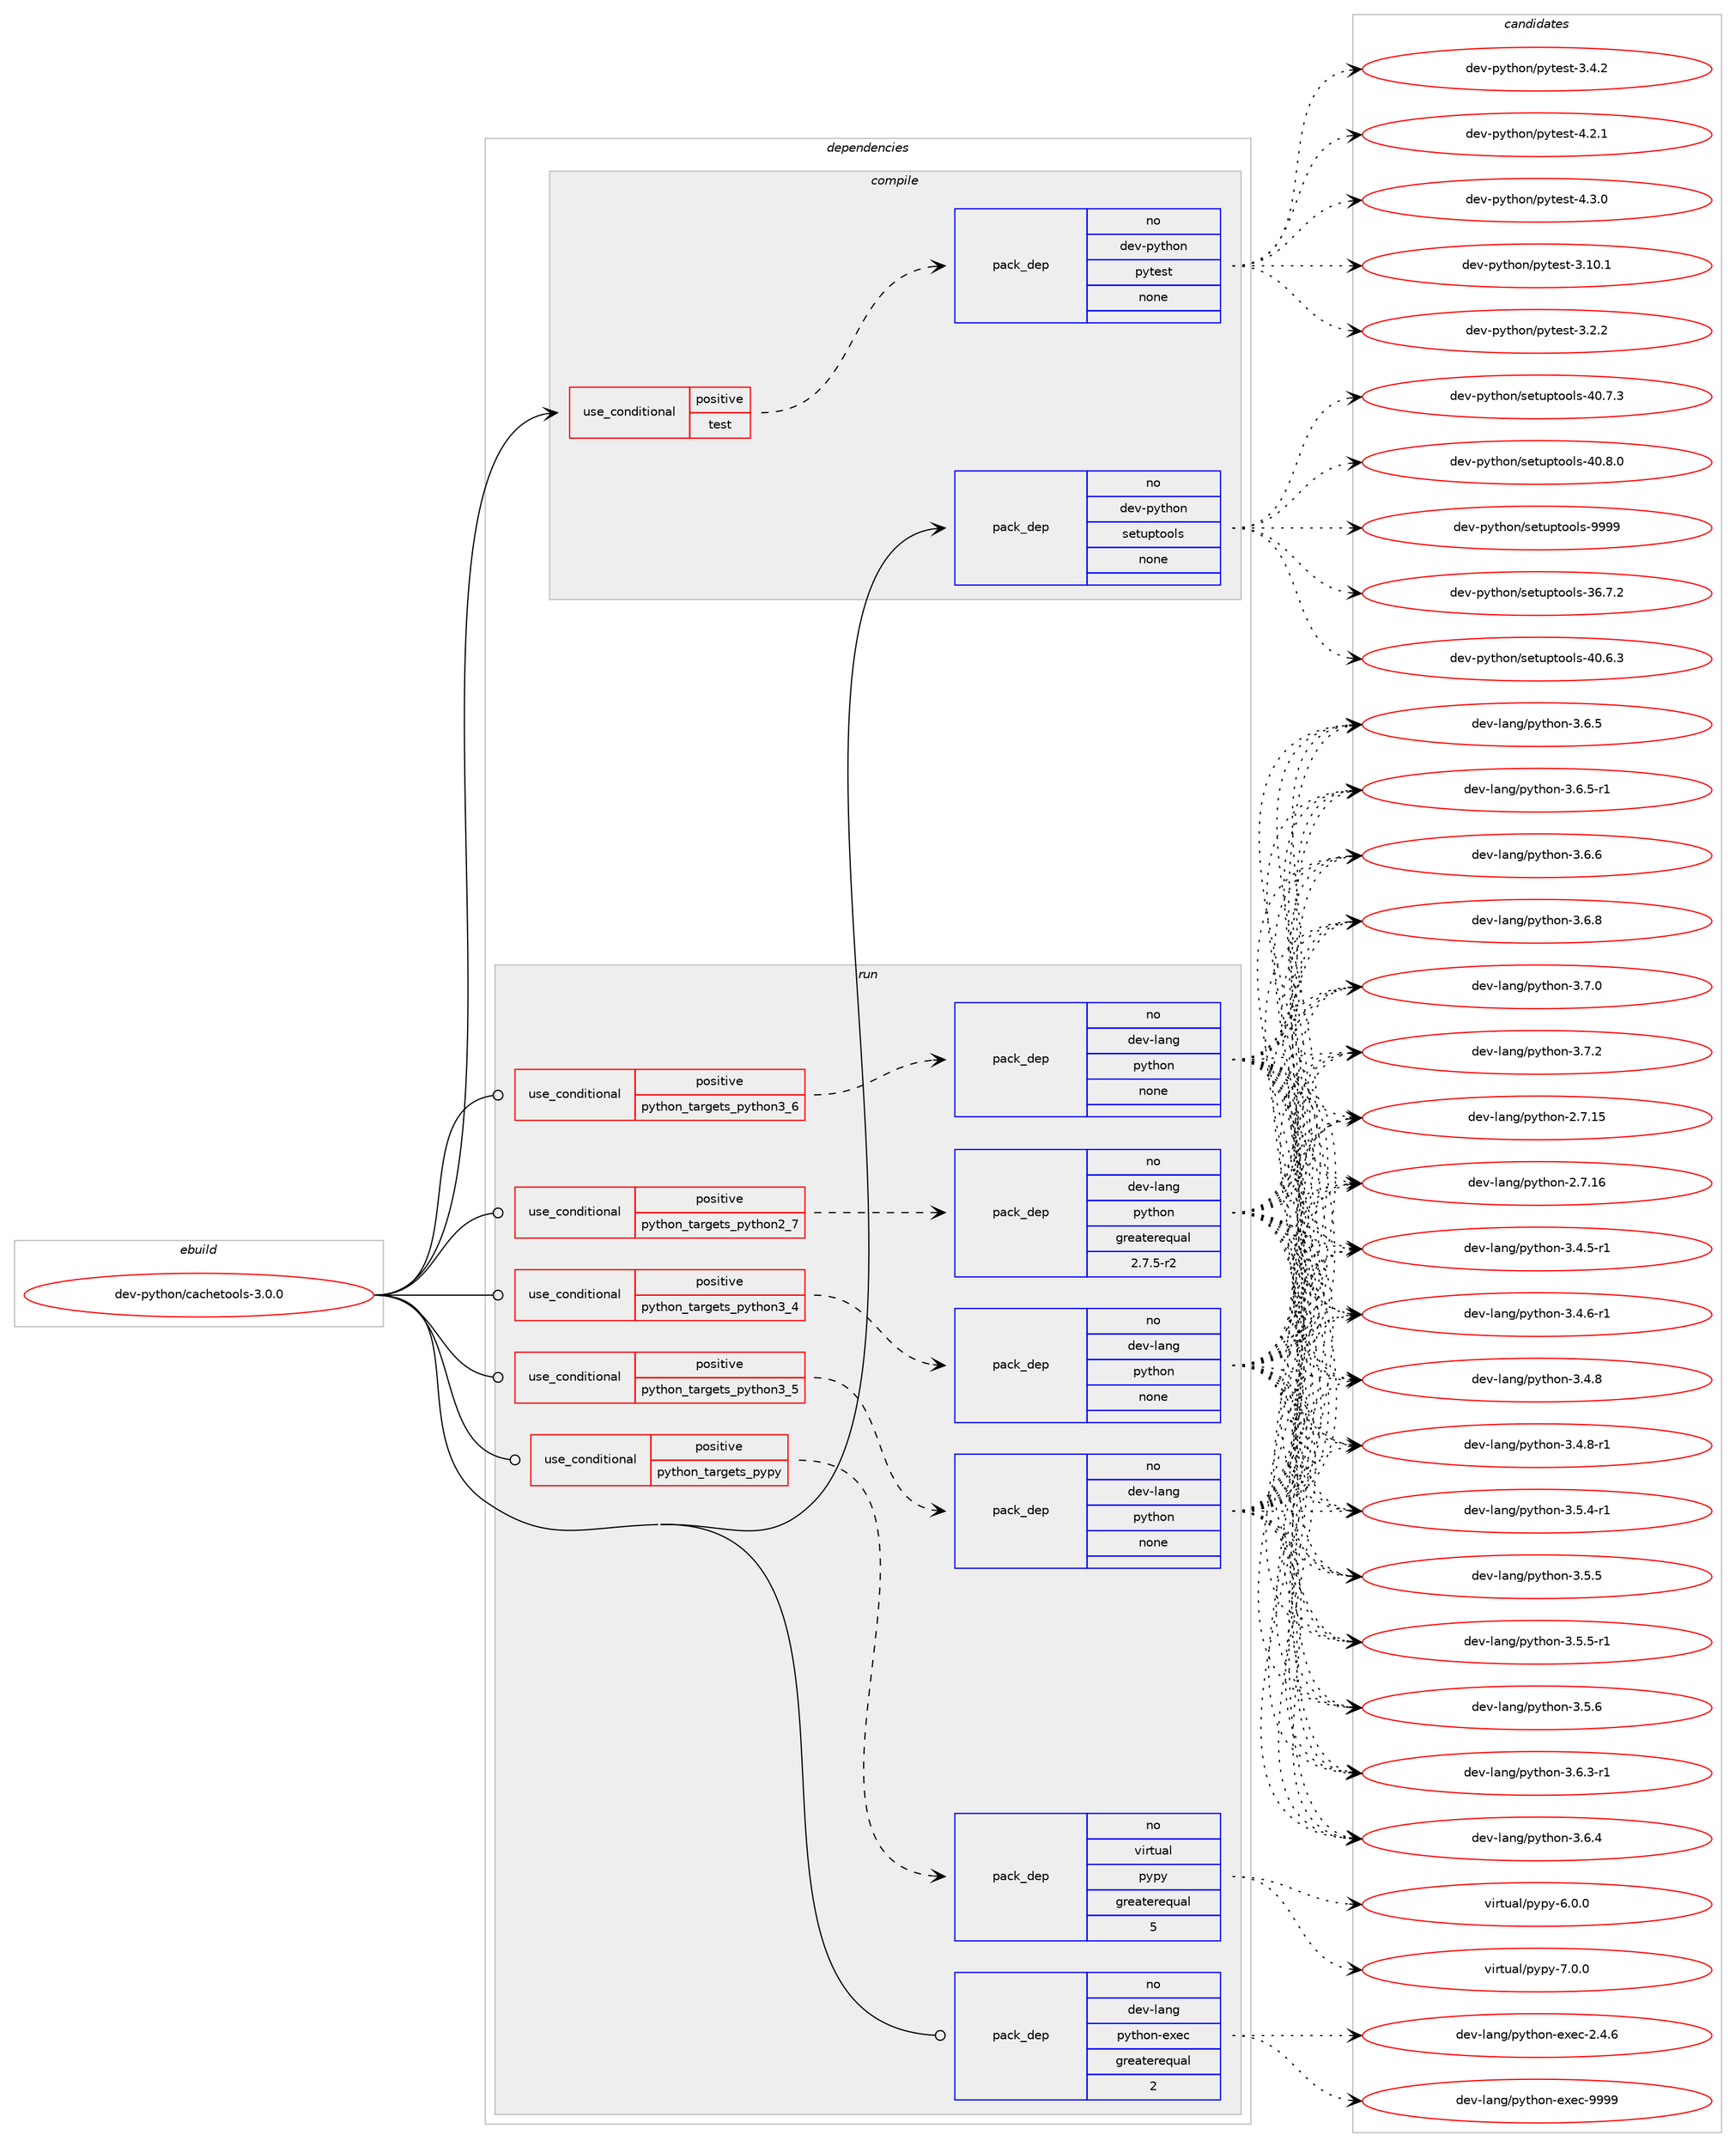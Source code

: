 digraph prolog {

# *************
# Graph options
# *************

newrank=true;
concentrate=true;
compound=true;
graph [rankdir=LR,fontname=Helvetica,fontsize=10,ranksep=1.5];#, ranksep=2.5, nodesep=0.2];
edge  [arrowhead=vee];
node  [fontname=Helvetica,fontsize=10];

# **********
# The ebuild
# **********

subgraph cluster_leftcol {
color=gray;
rank=same;
label=<<i>ebuild</i>>;
id [label="dev-python/cachetools-3.0.0", color=red, width=4, href="../dev-python/cachetools-3.0.0.svg"];
}

# ****************
# The dependencies
# ****************

subgraph cluster_midcol {
color=gray;
label=<<i>dependencies</i>>;
subgraph cluster_compile {
fillcolor="#eeeeee";
style=filled;
label=<<i>compile</i>>;
subgraph cond371977 {
dependency1402176 [label=<<TABLE BORDER="0" CELLBORDER="1" CELLSPACING="0" CELLPADDING="4"><TR><TD ROWSPAN="3" CELLPADDING="10">use_conditional</TD></TR><TR><TD>positive</TD></TR><TR><TD>test</TD></TR></TABLE>>, shape=none, color=red];
subgraph pack1006966 {
dependency1402177 [label=<<TABLE BORDER="0" CELLBORDER="1" CELLSPACING="0" CELLPADDING="4" WIDTH="220"><TR><TD ROWSPAN="6" CELLPADDING="30">pack_dep</TD></TR><TR><TD WIDTH="110">no</TD></TR><TR><TD>dev-python</TD></TR><TR><TD>pytest</TD></TR><TR><TD>none</TD></TR><TR><TD></TD></TR></TABLE>>, shape=none, color=blue];
}
dependency1402176:e -> dependency1402177:w [weight=20,style="dashed",arrowhead="vee"];
}
id:e -> dependency1402176:w [weight=20,style="solid",arrowhead="vee"];
subgraph pack1006967 {
dependency1402178 [label=<<TABLE BORDER="0" CELLBORDER="1" CELLSPACING="0" CELLPADDING="4" WIDTH="220"><TR><TD ROWSPAN="6" CELLPADDING="30">pack_dep</TD></TR><TR><TD WIDTH="110">no</TD></TR><TR><TD>dev-python</TD></TR><TR><TD>setuptools</TD></TR><TR><TD>none</TD></TR><TR><TD></TD></TR></TABLE>>, shape=none, color=blue];
}
id:e -> dependency1402178:w [weight=20,style="solid",arrowhead="vee"];
}
subgraph cluster_compileandrun {
fillcolor="#eeeeee";
style=filled;
label=<<i>compile and run</i>>;
}
subgraph cluster_run {
fillcolor="#eeeeee";
style=filled;
label=<<i>run</i>>;
subgraph cond371978 {
dependency1402179 [label=<<TABLE BORDER="0" CELLBORDER="1" CELLSPACING="0" CELLPADDING="4"><TR><TD ROWSPAN="3" CELLPADDING="10">use_conditional</TD></TR><TR><TD>positive</TD></TR><TR><TD>python_targets_pypy</TD></TR></TABLE>>, shape=none, color=red];
subgraph pack1006968 {
dependency1402180 [label=<<TABLE BORDER="0" CELLBORDER="1" CELLSPACING="0" CELLPADDING="4" WIDTH="220"><TR><TD ROWSPAN="6" CELLPADDING="30">pack_dep</TD></TR><TR><TD WIDTH="110">no</TD></TR><TR><TD>virtual</TD></TR><TR><TD>pypy</TD></TR><TR><TD>greaterequal</TD></TR><TR><TD>5</TD></TR></TABLE>>, shape=none, color=blue];
}
dependency1402179:e -> dependency1402180:w [weight=20,style="dashed",arrowhead="vee"];
}
id:e -> dependency1402179:w [weight=20,style="solid",arrowhead="odot"];
subgraph cond371979 {
dependency1402181 [label=<<TABLE BORDER="0" CELLBORDER="1" CELLSPACING="0" CELLPADDING="4"><TR><TD ROWSPAN="3" CELLPADDING="10">use_conditional</TD></TR><TR><TD>positive</TD></TR><TR><TD>python_targets_python2_7</TD></TR></TABLE>>, shape=none, color=red];
subgraph pack1006969 {
dependency1402182 [label=<<TABLE BORDER="0" CELLBORDER="1" CELLSPACING="0" CELLPADDING="4" WIDTH="220"><TR><TD ROWSPAN="6" CELLPADDING="30">pack_dep</TD></TR><TR><TD WIDTH="110">no</TD></TR><TR><TD>dev-lang</TD></TR><TR><TD>python</TD></TR><TR><TD>greaterequal</TD></TR><TR><TD>2.7.5-r2</TD></TR></TABLE>>, shape=none, color=blue];
}
dependency1402181:e -> dependency1402182:w [weight=20,style="dashed",arrowhead="vee"];
}
id:e -> dependency1402181:w [weight=20,style="solid",arrowhead="odot"];
subgraph cond371980 {
dependency1402183 [label=<<TABLE BORDER="0" CELLBORDER="1" CELLSPACING="0" CELLPADDING="4"><TR><TD ROWSPAN="3" CELLPADDING="10">use_conditional</TD></TR><TR><TD>positive</TD></TR><TR><TD>python_targets_python3_4</TD></TR></TABLE>>, shape=none, color=red];
subgraph pack1006970 {
dependency1402184 [label=<<TABLE BORDER="0" CELLBORDER="1" CELLSPACING="0" CELLPADDING="4" WIDTH="220"><TR><TD ROWSPAN="6" CELLPADDING="30">pack_dep</TD></TR><TR><TD WIDTH="110">no</TD></TR><TR><TD>dev-lang</TD></TR><TR><TD>python</TD></TR><TR><TD>none</TD></TR><TR><TD></TD></TR></TABLE>>, shape=none, color=blue];
}
dependency1402183:e -> dependency1402184:w [weight=20,style="dashed",arrowhead="vee"];
}
id:e -> dependency1402183:w [weight=20,style="solid",arrowhead="odot"];
subgraph cond371981 {
dependency1402185 [label=<<TABLE BORDER="0" CELLBORDER="1" CELLSPACING="0" CELLPADDING="4"><TR><TD ROWSPAN="3" CELLPADDING="10">use_conditional</TD></TR><TR><TD>positive</TD></TR><TR><TD>python_targets_python3_5</TD></TR></TABLE>>, shape=none, color=red];
subgraph pack1006971 {
dependency1402186 [label=<<TABLE BORDER="0" CELLBORDER="1" CELLSPACING="0" CELLPADDING="4" WIDTH="220"><TR><TD ROWSPAN="6" CELLPADDING="30">pack_dep</TD></TR><TR><TD WIDTH="110">no</TD></TR><TR><TD>dev-lang</TD></TR><TR><TD>python</TD></TR><TR><TD>none</TD></TR><TR><TD></TD></TR></TABLE>>, shape=none, color=blue];
}
dependency1402185:e -> dependency1402186:w [weight=20,style="dashed",arrowhead="vee"];
}
id:e -> dependency1402185:w [weight=20,style="solid",arrowhead="odot"];
subgraph cond371982 {
dependency1402187 [label=<<TABLE BORDER="0" CELLBORDER="1" CELLSPACING="0" CELLPADDING="4"><TR><TD ROWSPAN="3" CELLPADDING="10">use_conditional</TD></TR><TR><TD>positive</TD></TR><TR><TD>python_targets_python3_6</TD></TR></TABLE>>, shape=none, color=red];
subgraph pack1006972 {
dependency1402188 [label=<<TABLE BORDER="0" CELLBORDER="1" CELLSPACING="0" CELLPADDING="4" WIDTH="220"><TR><TD ROWSPAN="6" CELLPADDING="30">pack_dep</TD></TR><TR><TD WIDTH="110">no</TD></TR><TR><TD>dev-lang</TD></TR><TR><TD>python</TD></TR><TR><TD>none</TD></TR><TR><TD></TD></TR></TABLE>>, shape=none, color=blue];
}
dependency1402187:e -> dependency1402188:w [weight=20,style="dashed",arrowhead="vee"];
}
id:e -> dependency1402187:w [weight=20,style="solid",arrowhead="odot"];
subgraph pack1006973 {
dependency1402189 [label=<<TABLE BORDER="0" CELLBORDER="1" CELLSPACING="0" CELLPADDING="4" WIDTH="220"><TR><TD ROWSPAN="6" CELLPADDING="30">pack_dep</TD></TR><TR><TD WIDTH="110">no</TD></TR><TR><TD>dev-lang</TD></TR><TR><TD>python-exec</TD></TR><TR><TD>greaterequal</TD></TR><TR><TD>2</TD></TR></TABLE>>, shape=none, color=blue];
}
id:e -> dependency1402189:w [weight=20,style="solid",arrowhead="odot"];
}
}

# **************
# The candidates
# **************

subgraph cluster_choices {
rank=same;
color=gray;
label=<<i>candidates</i>>;

subgraph choice1006966 {
color=black;
nodesep=1;
choice100101118451121211161041111104711212111610111511645514649484649 [label="dev-python/pytest-3.10.1", color=red, width=4,href="../dev-python/pytest-3.10.1.svg"];
choice1001011184511212111610411111047112121116101115116455146504650 [label="dev-python/pytest-3.2.2", color=red, width=4,href="../dev-python/pytest-3.2.2.svg"];
choice1001011184511212111610411111047112121116101115116455146524650 [label="dev-python/pytest-3.4.2", color=red, width=4,href="../dev-python/pytest-3.4.2.svg"];
choice1001011184511212111610411111047112121116101115116455246504649 [label="dev-python/pytest-4.2.1", color=red, width=4,href="../dev-python/pytest-4.2.1.svg"];
choice1001011184511212111610411111047112121116101115116455246514648 [label="dev-python/pytest-4.3.0", color=red, width=4,href="../dev-python/pytest-4.3.0.svg"];
dependency1402177:e -> choice100101118451121211161041111104711212111610111511645514649484649:w [style=dotted,weight="100"];
dependency1402177:e -> choice1001011184511212111610411111047112121116101115116455146504650:w [style=dotted,weight="100"];
dependency1402177:e -> choice1001011184511212111610411111047112121116101115116455146524650:w [style=dotted,weight="100"];
dependency1402177:e -> choice1001011184511212111610411111047112121116101115116455246504649:w [style=dotted,weight="100"];
dependency1402177:e -> choice1001011184511212111610411111047112121116101115116455246514648:w [style=dotted,weight="100"];
}
subgraph choice1006967 {
color=black;
nodesep=1;
choice100101118451121211161041111104711510111611711211611111110811545515446554650 [label="dev-python/setuptools-36.7.2", color=red, width=4,href="../dev-python/setuptools-36.7.2.svg"];
choice100101118451121211161041111104711510111611711211611111110811545524846544651 [label="dev-python/setuptools-40.6.3", color=red, width=4,href="../dev-python/setuptools-40.6.3.svg"];
choice100101118451121211161041111104711510111611711211611111110811545524846554651 [label="dev-python/setuptools-40.7.3", color=red, width=4,href="../dev-python/setuptools-40.7.3.svg"];
choice100101118451121211161041111104711510111611711211611111110811545524846564648 [label="dev-python/setuptools-40.8.0", color=red, width=4,href="../dev-python/setuptools-40.8.0.svg"];
choice10010111845112121116104111110471151011161171121161111111081154557575757 [label="dev-python/setuptools-9999", color=red, width=4,href="../dev-python/setuptools-9999.svg"];
dependency1402178:e -> choice100101118451121211161041111104711510111611711211611111110811545515446554650:w [style=dotted,weight="100"];
dependency1402178:e -> choice100101118451121211161041111104711510111611711211611111110811545524846544651:w [style=dotted,weight="100"];
dependency1402178:e -> choice100101118451121211161041111104711510111611711211611111110811545524846554651:w [style=dotted,weight="100"];
dependency1402178:e -> choice100101118451121211161041111104711510111611711211611111110811545524846564648:w [style=dotted,weight="100"];
dependency1402178:e -> choice10010111845112121116104111110471151011161171121161111111081154557575757:w [style=dotted,weight="100"];
}
subgraph choice1006968 {
color=black;
nodesep=1;
choice1181051141161179710847112121112121455446484648 [label="virtual/pypy-6.0.0", color=red, width=4,href="../virtual/pypy-6.0.0.svg"];
choice1181051141161179710847112121112121455546484648 [label="virtual/pypy-7.0.0", color=red, width=4,href="../virtual/pypy-7.0.0.svg"];
dependency1402180:e -> choice1181051141161179710847112121112121455446484648:w [style=dotted,weight="100"];
dependency1402180:e -> choice1181051141161179710847112121112121455546484648:w [style=dotted,weight="100"];
}
subgraph choice1006969 {
color=black;
nodesep=1;
choice10010111845108971101034711212111610411111045504655464953 [label="dev-lang/python-2.7.15", color=red, width=4,href="../dev-lang/python-2.7.15.svg"];
choice10010111845108971101034711212111610411111045504655464954 [label="dev-lang/python-2.7.16", color=red, width=4,href="../dev-lang/python-2.7.16.svg"];
choice1001011184510897110103471121211161041111104551465246534511449 [label="dev-lang/python-3.4.5-r1", color=red, width=4,href="../dev-lang/python-3.4.5-r1.svg"];
choice1001011184510897110103471121211161041111104551465246544511449 [label="dev-lang/python-3.4.6-r1", color=red, width=4,href="../dev-lang/python-3.4.6-r1.svg"];
choice100101118451089711010347112121116104111110455146524656 [label="dev-lang/python-3.4.8", color=red, width=4,href="../dev-lang/python-3.4.8.svg"];
choice1001011184510897110103471121211161041111104551465246564511449 [label="dev-lang/python-3.4.8-r1", color=red, width=4,href="../dev-lang/python-3.4.8-r1.svg"];
choice1001011184510897110103471121211161041111104551465346524511449 [label="dev-lang/python-3.5.4-r1", color=red, width=4,href="../dev-lang/python-3.5.4-r1.svg"];
choice100101118451089711010347112121116104111110455146534653 [label="dev-lang/python-3.5.5", color=red, width=4,href="../dev-lang/python-3.5.5.svg"];
choice1001011184510897110103471121211161041111104551465346534511449 [label="dev-lang/python-3.5.5-r1", color=red, width=4,href="../dev-lang/python-3.5.5-r1.svg"];
choice100101118451089711010347112121116104111110455146534654 [label="dev-lang/python-3.5.6", color=red, width=4,href="../dev-lang/python-3.5.6.svg"];
choice1001011184510897110103471121211161041111104551465446514511449 [label="dev-lang/python-3.6.3-r1", color=red, width=4,href="../dev-lang/python-3.6.3-r1.svg"];
choice100101118451089711010347112121116104111110455146544652 [label="dev-lang/python-3.6.4", color=red, width=4,href="../dev-lang/python-3.6.4.svg"];
choice100101118451089711010347112121116104111110455146544653 [label="dev-lang/python-3.6.5", color=red, width=4,href="../dev-lang/python-3.6.5.svg"];
choice1001011184510897110103471121211161041111104551465446534511449 [label="dev-lang/python-3.6.5-r1", color=red, width=4,href="../dev-lang/python-3.6.5-r1.svg"];
choice100101118451089711010347112121116104111110455146544654 [label="dev-lang/python-3.6.6", color=red, width=4,href="../dev-lang/python-3.6.6.svg"];
choice100101118451089711010347112121116104111110455146544656 [label="dev-lang/python-3.6.8", color=red, width=4,href="../dev-lang/python-3.6.8.svg"];
choice100101118451089711010347112121116104111110455146554648 [label="dev-lang/python-3.7.0", color=red, width=4,href="../dev-lang/python-3.7.0.svg"];
choice100101118451089711010347112121116104111110455146554650 [label="dev-lang/python-3.7.2", color=red, width=4,href="../dev-lang/python-3.7.2.svg"];
dependency1402182:e -> choice10010111845108971101034711212111610411111045504655464953:w [style=dotted,weight="100"];
dependency1402182:e -> choice10010111845108971101034711212111610411111045504655464954:w [style=dotted,weight="100"];
dependency1402182:e -> choice1001011184510897110103471121211161041111104551465246534511449:w [style=dotted,weight="100"];
dependency1402182:e -> choice1001011184510897110103471121211161041111104551465246544511449:w [style=dotted,weight="100"];
dependency1402182:e -> choice100101118451089711010347112121116104111110455146524656:w [style=dotted,weight="100"];
dependency1402182:e -> choice1001011184510897110103471121211161041111104551465246564511449:w [style=dotted,weight="100"];
dependency1402182:e -> choice1001011184510897110103471121211161041111104551465346524511449:w [style=dotted,weight="100"];
dependency1402182:e -> choice100101118451089711010347112121116104111110455146534653:w [style=dotted,weight="100"];
dependency1402182:e -> choice1001011184510897110103471121211161041111104551465346534511449:w [style=dotted,weight="100"];
dependency1402182:e -> choice100101118451089711010347112121116104111110455146534654:w [style=dotted,weight="100"];
dependency1402182:e -> choice1001011184510897110103471121211161041111104551465446514511449:w [style=dotted,weight="100"];
dependency1402182:e -> choice100101118451089711010347112121116104111110455146544652:w [style=dotted,weight="100"];
dependency1402182:e -> choice100101118451089711010347112121116104111110455146544653:w [style=dotted,weight="100"];
dependency1402182:e -> choice1001011184510897110103471121211161041111104551465446534511449:w [style=dotted,weight="100"];
dependency1402182:e -> choice100101118451089711010347112121116104111110455146544654:w [style=dotted,weight="100"];
dependency1402182:e -> choice100101118451089711010347112121116104111110455146544656:w [style=dotted,weight="100"];
dependency1402182:e -> choice100101118451089711010347112121116104111110455146554648:w [style=dotted,weight="100"];
dependency1402182:e -> choice100101118451089711010347112121116104111110455146554650:w [style=dotted,weight="100"];
}
subgraph choice1006970 {
color=black;
nodesep=1;
choice10010111845108971101034711212111610411111045504655464953 [label="dev-lang/python-2.7.15", color=red, width=4,href="../dev-lang/python-2.7.15.svg"];
choice10010111845108971101034711212111610411111045504655464954 [label="dev-lang/python-2.7.16", color=red, width=4,href="../dev-lang/python-2.7.16.svg"];
choice1001011184510897110103471121211161041111104551465246534511449 [label="dev-lang/python-3.4.5-r1", color=red, width=4,href="../dev-lang/python-3.4.5-r1.svg"];
choice1001011184510897110103471121211161041111104551465246544511449 [label="dev-lang/python-3.4.6-r1", color=red, width=4,href="../dev-lang/python-3.4.6-r1.svg"];
choice100101118451089711010347112121116104111110455146524656 [label="dev-lang/python-3.4.8", color=red, width=4,href="../dev-lang/python-3.4.8.svg"];
choice1001011184510897110103471121211161041111104551465246564511449 [label="dev-lang/python-3.4.8-r1", color=red, width=4,href="../dev-lang/python-3.4.8-r1.svg"];
choice1001011184510897110103471121211161041111104551465346524511449 [label="dev-lang/python-3.5.4-r1", color=red, width=4,href="../dev-lang/python-3.5.4-r1.svg"];
choice100101118451089711010347112121116104111110455146534653 [label="dev-lang/python-3.5.5", color=red, width=4,href="../dev-lang/python-3.5.5.svg"];
choice1001011184510897110103471121211161041111104551465346534511449 [label="dev-lang/python-3.5.5-r1", color=red, width=4,href="../dev-lang/python-3.5.5-r1.svg"];
choice100101118451089711010347112121116104111110455146534654 [label="dev-lang/python-3.5.6", color=red, width=4,href="../dev-lang/python-3.5.6.svg"];
choice1001011184510897110103471121211161041111104551465446514511449 [label="dev-lang/python-3.6.3-r1", color=red, width=4,href="../dev-lang/python-3.6.3-r1.svg"];
choice100101118451089711010347112121116104111110455146544652 [label="dev-lang/python-3.6.4", color=red, width=4,href="../dev-lang/python-3.6.4.svg"];
choice100101118451089711010347112121116104111110455146544653 [label="dev-lang/python-3.6.5", color=red, width=4,href="../dev-lang/python-3.6.5.svg"];
choice1001011184510897110103471121211161041111104551465446534511449 [label="dev-lang/python-3.6.5-r1", color=red, width=4,href="../dev-lang/python-3.6.5-r1.svg"];
choice100101118451089711010347112121116104111110455146544654 [label="dev-lang/python-3.6.6", color=red, width=4,href="../dev-lang/python-3.6.6.svg"];
choice100101118451089711010347112121116104111110455146544656 [label="dev-lang/python-3.6.8", color=red, width=4,href="../dev-lang/python-3.6.8.svg"];
choice100101118451089711010347112121116104111110455146554648 [label="dev-lang/python-3.7.0", color=red, width=4,href="../dev-lang/python-3.7.0.svg"];
choice100101118451089711010347112121116104111110455146554650 [label="dev-lang/python-3.7.2", color=red, width=4,href="../dev-lang/python-3.7.2.svg"];
dependency1402184:e -> choice10010111845108971101034711212111610411111045504655464953:w [style=dotted,weight="100"];
dependency1402184:e -> choice10010111845108971101034711212111610411111045504655464954:w [style=dotted,weight="100"];
dependency1402184:e -> choice1001011184510897110103471121211161041111104551465246534511449:w [style=dotted,weight="100"];
dependency1402184:e -> choice1001011184510897110103471121211161041111104551465246544511449:w [style=dotted,weight="100"];
dependency1402184:e -> choice100101118451089711010347112121116104111110455146524656:w [style=dotted,weight="100"];
dependency1402184:e -> choice1001011184510897110103471121211161041111104551465246564511449:w [style=dotted,weight="100"];
dependency1402184:e -> choice1001011184510897110103471121211161041111104551465346524511449:w [style=dotted,weight="100"];
dependency1402184:e -> choice100101118451089711010347112121116104111110455146534653:w [style=dotted,weight="100"];
dependency1402184:e -> choice1001011184510897110103471121211161041111104551465346534511449:w [style=dotted,weight="100"];
dependency1402184:e -> choice100101118451089711010347112121116104111110455146534654:w [style=dotted,weight="100"];
dependency1402184:e -> choice1001011184510897110103471121211161041111104551465446514511449:w [style=dotted,weight="100"];
dependency1402184:e -> choice100101118451089711010347112121116104111110455146544652:w [style=dotted,weight="100"];
dependency1402184:e -> choice100101118451089711010347112121116104111110455146544653:w [style=dotted,weight="100"];
dependency1402184:e -> choice1001011184510897110103471121211161041111104551465446534511449:w [style=dotted,weight="100"];
dependency1402184:e -> choice100101118451089711010347112121116104111110455146544654:w [style=dotted,weight="100"];
dependency1402184:e -> choice100101118451089711010347112121116104111110455146544656:w [style=dotted,weight="100"];
dependency1402184:e -> choice100101118451089711010347112121116104111110455146554648:w [style=dotted,weight="100"];
dependency1402184:e -> choice100101118451089711010347112121116104111110455146554650:w [style=dotted,weight="100"];
}
subgraph choice1006971 {
color=black;
nodesep=1;
choice10010111845108971101034711212111610411111045504655464953 [label="dev-lang/python-2.7.15", color=red, width=4,href="../dev-lang/python-2.7.15.svg"];
choice10010111845108971101034711212111610411111045504655464954 [label="dev-lang/python-2.7.16", color=red, width=4,href="../dev-lang/python-2.7.16.svg"];
choice1001011184510897110103471121211161041111104551465246534511449 [label="dev-lang/python-3.4.5-r1", color=red, width=4,href="../dev-lang/python-3.4.5-r1.svg"];
choice1001011184510897110103471121211161041111104551465246544511449 [label="dev-lang/python-3.4.6-r1", color=red, width=4,href="../dev-lang/python-3.4.6-r1.svg"];
choice100101118451089711010347112121116104111110455146524656 [label="dev-lang/python-3.4.8", color=red, width=4,href="../dev-lang/python-3.4.8.svg"];
choice1001011184510897110103471121211161041111104551465246564511449 [label="dev-lang/python-3.4.8-r1", color=red, width=4,href="../dev-lang/python-3.4.8-r1.svg"];
choice1001011184510897110103471121211161041111104551465346524511449 [label="dev-lang/python-3.5.4-r1", color=red, width=4,href="../dev-lang/python-3.5.4-r1.svg"];
choice100101118451089711010347112121116104111110455146534653 [label="dev-lang/python-3.5.5", color=red, width=4,href="../dev-lang/python-3.5.5.svg"];
choice1001011184510897110103471121211161041111104551465346534511449 [label="dev-lang/python-3.5.5-r1", color=red, width=4,href="../dev-lang/python-3.5.5-r1.svg"];
choice100101118451089711010347112121116104111110455146534654 [label="dev-lang/python-3.5.6", color=red, width=4,href="../dev-lang/python-3.5.6.svg"];
choice1001011184510897110103471121211161041111104551465446514511449 [label="dev-lang/python-3.6.3-r1", color=red, width=4,href="../dev-lang/python-3.6.3-r1.svg"];
choice100101118451089711010347112121116104111110455146544652 [label="dev-lang/python-3.6.4", color=red, width=4,href="../dev-lang/python-3.6.4.svg"];
choice100101118451089711010347112121116104111110455146544653 [label="dev-lang/python-3.6.5", color=red, width=4,href="../dev-lang/python-3.6.5.svg"];
choice1001011184510897110103471121211161041111104551465446534511449 [label="dev-lang/python-3.6.5-r1", color=red, width=4,href="../dev-lang/python-3.6.5-r1.svg"];
choice100101118451089711010347112121116104111110455146544654 [label="dev-lang/python-3.6.6", color=red, width=4,href="../dev-lang/python-3.6.6.svg"];
choice100101118451089711010347112121116104111110455146544656 [label="dev-lang/python-3.6.8", color=red, width=4,href="../dev-lang/python-3.6.8.svg"];
choice100101118451089711010347112121116104111110455146554648 [label="dev-lang/python-3.7.0", color=red, width=4,href="../dev-lang/python-3.7.0.svg"];
choice100101118451089711010347112121116104111110455146554650 [label="dev-lang/python-3.7.2", color=red, width=4,href="../dev-lang/python-3.7.2.svg"];
dependency1402186:e -> choice10010111845108971101034711212111610411111045504655464953:w [style=dotted,weight="100"];
dependency1402186:e -> choice10010111845108971101034711212111610411111045504655464954:w [style=dotted,weight="100"];
dependency1402186:e -> choice1001011184510897110103471121211161041111104551465246534511449:w [style=dotted,weight="100"];
dependency1402186:e -> choice1001011184510897110103471121211161041111104551465246544511449:w [style=dotted,weight="100"];
dependency1402186:e -> choice100101118451089711010347112121116104111110455146524656:w [style=dotted,weight="100"];
dependency1402186:e -> choice1001011184510897110103471121211161041111104551465246564511449:w [style=dotted,weight="100"];
dependency1402186:e -> choice1001011184510897110103471121211161041111104551465346524511449:w [style=dotted,weight="100"];
dependency1402186:e -> choice100101118451089711010347112121116104111110455146534653:w [style=dotted,weight="100"];
dependency1402186:e -> choice1001011184510897110103471121211161041111104551465346534511449:w [style=dotted,weight="100"];
dependency1402186:e -> choice100101118451089711010347112121116104111110455146534654:w [style=dotted,weight="100"];
dependency1402186:e -> choice1001011184510897110103471121211161041111104551465446514511449:w [style=dotted,weight="100"];
dependency1402186:e -> choice100101118451089711010347112121116104111110455146544652:w [style=dotted,weight="100"];
dependency1402186:e -> choice100101118451089711010347112121116104111110455146544653:w [style=dotted,weight="100"];
dependency1402186:e -> choice1001011184510897110103471121211161041111104551465446534511449:w [style=dotted,weight="100"];
dependency1402186:e -> choice100101118451089711010347112121116104111110455146544654:w [style=dotted,weight="100"];
dependency1402186:e -> choice100101118451089711010347112121116104111110455146544656:w [style=dotted,weight="100"];
dependency1402186:e -> choice100101118451089711010347112121116104111110455146554648:w [style=dotted,weight="100"];
dependency1402186:e -> choice100101118451089711010347112121116104111110455146554650:w [style=dotted,weight="100"];
}
subgraph choice1006972 {
color=black;
nodesep=1;
choice10010111845108971101034711212111610411111045504655464953 [label="dev-lang/python-2.7.15", color=red, width=4,href="../dev-lang/python-2.7.15.svg"];
choice10010111845108971101034711212111610411111045504655464954 [label="dev-lang/python-2.7.16", color=red, width=4,href="../dev-lang/python-2.7.16.svg"];
choice1001011184510897110103471121211161041111104551465246534511449 [label="dev-lang/python-3.4.5-r1", color=red, width=4,href="../dev-lang/python-3.4.5-r1.svg"];
choice1001011184510897110103471121211161041111104551465246544511449 [label="dev-lang/python-3.4.6-r1", color=red, width=4,href="../dev-lang/python-3.4.6-r1.svg"];
choice100101118451089711010347112121116104111110455146524656 [label="dev-lang/python-3.4.8", color=red, width=4,href="../dev-lang/python-3.4.8.svg"];
choice1001011184510897110103471121211161041111104551465246564511449 [label="dev-lang/python-3.4.8-r1", color=red, width=4,href="../dev-lang/python-3.4.8-r1.svg"];
choice1001011184510897110103471121211161041111104551465346524511449 [label="dev-lang/python-3.5.4-r1", color=red, width=4,href="../dev-lang/python-3.5.4-r1.svg"];
choice100101118451089711010347112121116104111110455146534653 [label="dev-lang/python-3.5.5", color=red, width=4,href="../dev-lang/python-3.5.5.svg"];
choice1001011184510897110103471121211161041111104551465346534511449 [label="dev-lang/python-3.5.5-r1", color=red, width=4,href="../dev-lang/python-3.5.5-r1.svg"];
choice100101118451089711010347112121116104111110455146534654 [label="dev-lang/python-3.5.6", color=red, width=4,href="../dev-lang/python-3.5.6.svg"];
choice1001011184510897110103471121211161041111104551465446514511449 [label="dev-lang/python-3.6.3-r1", color=red, width=4,href="../dev-lang/python-3.6.3-r1.svg"];
choice100101118451089711010347112121116104111110455146544652 [label="dev-lang/python-3.6.4", color=red, width=4,href="../dev-lang/python-3.6.4.svg"];
choice100101118451089711010347112121116104111110455146544653 [label="dev-lang/python-3.6.5", color=red, width=4,href="../dev-lang/python-3.6.5.svg"];
choice1001011184510897110103471121211161041111104551465446534511449 [label="dev-lang/python-3.6.5-r1", color=red, width=4,href="../dev-lang/python-3.6.5-r1.svg"];
choice100101118451089711010347112121116104111110455146544654 [label="dev-lang/python-3.6.6", color=red, width=4,href="../dev-lang/python-3.6.6.svg"];
choice100101118451089711010347112121116104111110455146544656 [label="dev-lang/python-3.6.8", color=red, width=4,href="../dev-lang/python-3.6.8.svg"];
choice100101118451089711010347112121116104111110455146554648 [label="dev-lang/python-3.7.0", color=red, width=4,href="../dev-lang/python-3.7.0.svg"];
choice100101118451089711010347112121116104111110455146554650 [label="dev-lang/python-3.7.2", color=red, width=4,href="../dev-lang/python-3.7.2.svg"];
dependency1402188:e -> choice10010111845108971101034711212111610411111045504655464953:w [style=dotted,weight="100"];
dependency1402188:e -> choice10010111845108971101034711212111610411111045504655464954:w [style=dotted,weight="100"];
dependency1402188:e -> choice1001011184510897110103471121211161041111104551465246534511449:w [style=dotted,weight="100"];
dependency1402188:e -> choice1001011184510897110103471121211161041111104551465246544511449:w [style=dotted,weight="100"];
dependency1402188:e -> choice100101118451089711010347112121116104111110455146524656:w [style=dotted,weight="100"];
dependency1402188:e -> choice1001011184510897110103471121211161041111104551465246564511449:w [style=dotted,weight="100"];
dependency1402188:e -> choice1001011184510897110103471121211161041111104551465346524511449:w [style=dotted,weight="100"];
dependency1402188:e -> choice100101118451089711010347112121116104111110455146534653:w [style=dotted,weight="100"];
dependency1402188:e -> choice1001011184510897110103471121211161041111104551465346534511449:w [style=dotted,weight="100"];
dependency1402188:e -> choice100101118451089711010347112121116104111110455146534654:w [style=dotted,weight="100"];
dependency1402188:e -> choice1001011184510897110103471121211161041111104551465446514511449:w [style=dotted,weight="100"];
dependency1402188:e -> choice100101118451089711010347112121116104111110455146544652:w [style=dotted,weight="100"];
dependency1402188:e -> choice100101118451089711010347112121116104111110455146544653:w [style=dotted,weight="100"];
dependency1402188:e -> choice1001011184510897110103471121211161041111104551465446534511449:w [style=dotted,weight="100"];
dependency1402188:e -> choice100101118451089711010347112121116104111110455146544654:w [style=dotted,weight="100"];
dependency1402188:e -> choice100101118451089711010347112121116104111110455146544656:w [style=dotted,weight="100"];
dependency1402188:e -> choice100101118451089711010347112121116104111110455146554648:w [style=dotted,weight="100"];
dependency1402188:e -> choice100101118451089711010347112121116104111110455146554650:w [style=dotted,weight="100"];
}
subgraph choice1006973 {
color=black;
nodesep=1;
choice1001011184510897110103471121211161041111104510112010199455046524654 [label="dev-lang/python-exec-2.4.6", color=red, width=4,href="../dev-lang/python-exec-2.4.6.svg"];
choice10010111845108971101034711212111610411111045101120101994557575757 [label="dev-lang/python-exec-9999", color=red, width=4,href="../dev-lang/python-exec-9999.svg"];
dependency1402189:e -> choice1001011184510897110103471121211161041111104510112010199455046524654:w [style=dotted,weight="100"];
dependency1402189:e -> choice10010111845108971101034711212111610411111045101120101994557575757:w [style=dotted,weight="100"];
}
}

}

